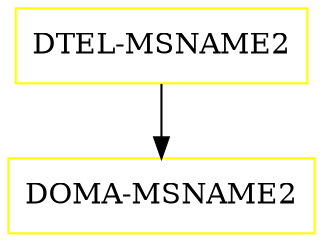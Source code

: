 digraph G {
  "DTEL-MSNAME2" [shape=box,color=yellow];
  "DOMA-MSNAME2" [shape=box,color=yellow,URL="./DOMA_MSNAME2.html"];
  "DTEL-MSNAME2" -> "DOMA-MSNAME2";
}
